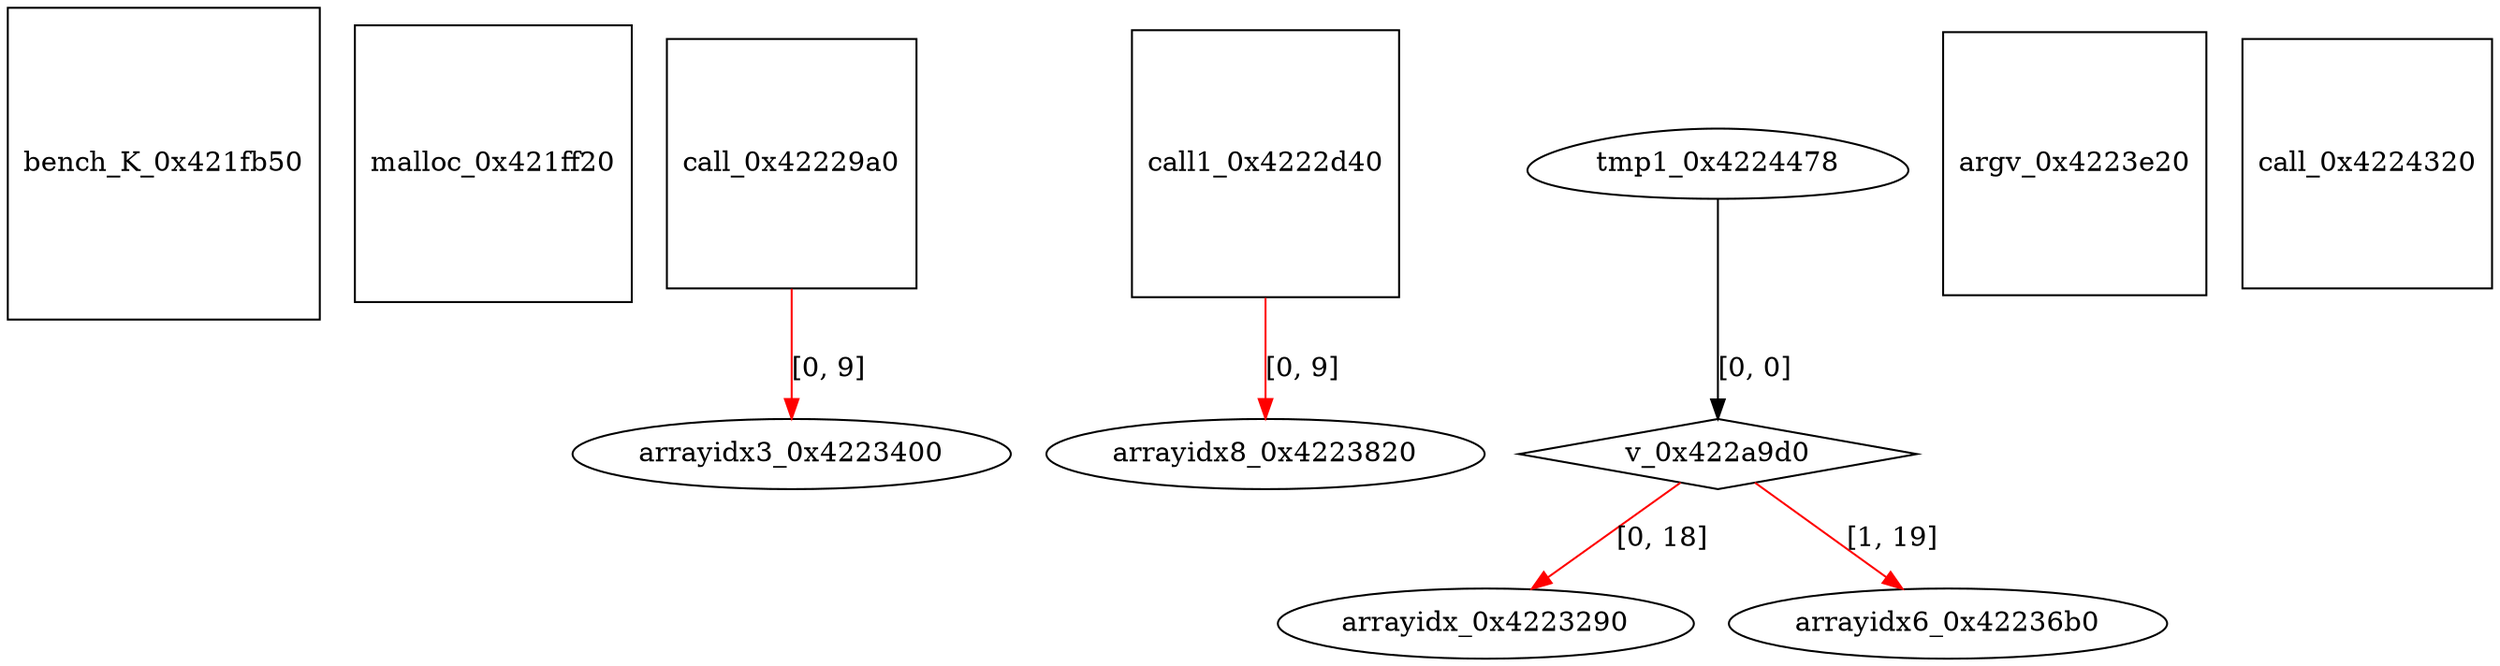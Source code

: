 digraph grafico {
"bench_K_0x421fb50" [shape=square];
"malloc_0x421ff20" [shape=square];
"call_0x42229a0" [shape=square];
"call1_0x4222d40" [shape=square];
"arrayidx_0x4223290" [shape=ellipse];
"v_0x422a9d0" -> "arrayidx_0x4223290" [label="[0, 18]",color=red];
"arrayidx3_0x4223400" [shape=ellipse];
"call_0x42229a0" -> "arrayidx3_0x4223400" [label="[0, 9]",color=red];
"arrayidx6_0x42236b0" [shape=ellipse];
"v_0x422a9d0" -> "arrayidx6_0x42236b0" [label="[1, 19]",color=red];
"arrayidx8_0x4223820" [shape=ellipse];
"call1_0x4222d40" -> "arrayidx8_0x4223820" [label="[0, 9]",color=red];
"argv_0x4223e20" [shape=square];
"call_0x4224320" [shape=square];
"tmp1_0x4224478" [shape=egg];
"v_0x422a9d0" [shape=diamond];
"tmp1_0x4224478" -> "v_0x422a9d0" [label="[0, 0]"];
}